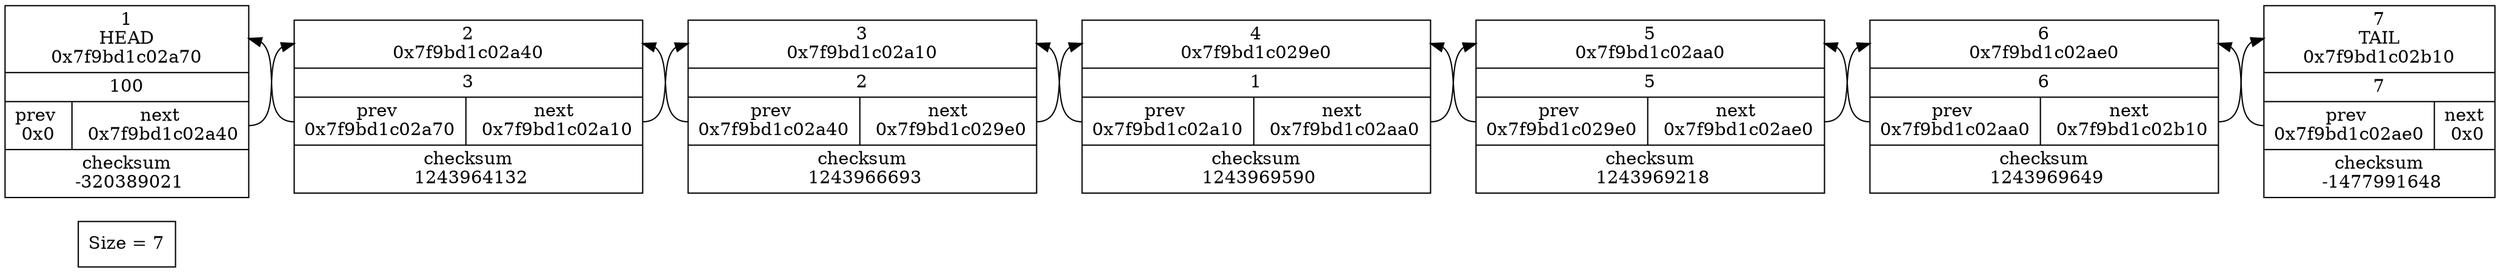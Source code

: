 digraph G{
rankdir = LR;
	node [shape = "box", color = "black", fontsize = 14];
	edge [color = "black"];
	size [label = "Size = 7"]

	elem_1 [shape = "record", label = "<ptr>1\nHEAD\n0x7f9bd1c02a70 | 100 |
		{<prev> prev \n0x0\n | <next> next\n 0x7f9bd1c02a40} | checksum\n -320389021} "]
	elem_2 [shape = "record", label = "<ptr>2\n0x7f9bd1c02a40 | 3 |
		{<prev> prev \n0x7f9bd1c02a70\n | <next> next\n 0x7f9bd1c02a10} | checksum\n 1243964132} "]
	elem_3 [shape = "record", label = "<ptr>3\n0x7f9bd1c02a10 | 2 |
		{<prev> prev \n0x7f9bd1c02a40\n | <next> next\n 0x7f9bd1c029e0} | checksum\n 1243966693} "]
	elem_4 [shape = "record", label = "<ptr>4\n0x7f9bd1c029e0 | 1 |
		{<prev> prev \n0x7f9bd1c02a10\n | <next> next\n 0x7f9bd1c02aa0} | checksum\n 1243969590} "]
	elem_5 [shape = "record", label = "<ptr>5\n0x7f9bd1c02aa0 | 5 |
		{<prev> prev \n0x7f9bd1c029e0\n | <next> next\n 0x7f9bd1c02ae0} | checksum\n 1243969218} "]
	elem_6 [shape = "record", label = "<ptr>6\n0x7f9bd1c02ae0 | 6 |
		{<prev> prev \n0x7f9bd1c02aa0\n | <next> next\n 0x7f9bd1c02b10} | checksum\n 1243969649} "]
	elem_7 [shape = "record", label = "<ptr>7\nTAIL\n0x7f9bd1c02b10 | 7 |
		{<prev> prev \n0x7f9bd1c02ae0\n | <next> next\n 0x0} | checksum\n -1477991648} "]

	elem_1:<next>->elem_2:<ptr>
	elem_2:<prev>->elem_1:<ptr>
	elem_2:<next>->elem_3:<ptr>
	elem_3:<prev>->elem_2:<ptr>
	elem_3:<next>->elem_4:<ptr>
	elem_4:<prev>->elem_3:<ptr>
	elem_4:<next>->elem_5:<ptr>
	elem_5:<prev>->elem_4:<ptr>
	elem_5:<next>->elem_6:<ptr>
	elem_6:<prev>->elem_5:<ptr>
	elem_6:<next>->elem_7:<ptr>
	elem_7:<prev>->elem_6:<ptr>
}